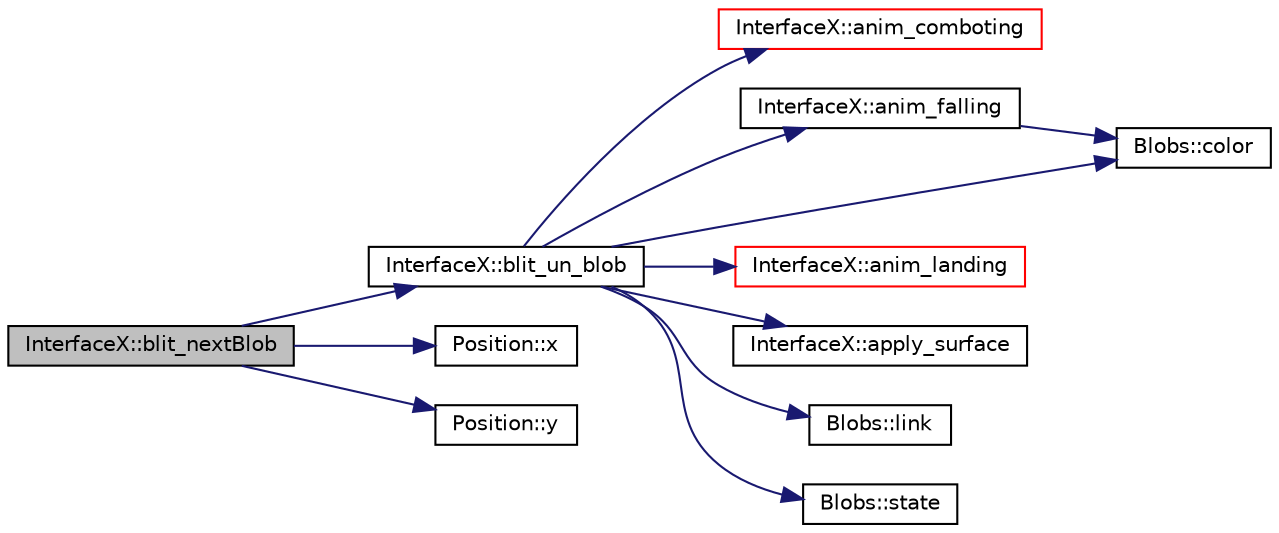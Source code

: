 digraph G
{
  bgcolor="transparent";
  edge [fontname="Helvetica",fontsize="10",labelfontname="Helvetica",labelfontsize="10"];
  node [fontname="Helvetica",fontsize="10",shape=record];
  rankdir=LR;
  Node1 [label="InterfaceX::blit_nextBlob",height=0.2,width=0.4,color="black", fillcolor="grey75", style="filled" fontcolor="black"];
  Node1 -> Node2 [color="midnightblue",fontsize="10",style="solid",fontname="Helvetica"];
  Node2 [label="InterfaceX::blit_un_blob",height=0.2,width=0.4,color="black",URL="$a00011.html#a1c61cf8412148067616fd92b409f11eb"];
  Node2 -> Node3 [color="midnightblue",fontsize="10",style="solid",fontname="Helvetica"];
  Node3 [label="InterfaceX::anim_comboting",height=0.2,width=0.4,color="red",URL="$a00011.html#a9560986497eadbcec1245b55837b05c4"];
  Node2 -> Node4 [color="midnightblue",fontsize="10",style="solid",fontname="Helvetica"];
  Node4 [label="InterfaceX::anim_falling",height=0.2,width=0.4,color="black",URL="$a00011.html#a9e3b255d376a942c02473defaf58c0d9"];
  Node4 -> Node5 [color="midnightblue",fontsize="10",style="solid",fontname="Helvetica"];
  Node5 [label="Blobs::color",height=0.2,width=0.4,color="black",URL="$a00002.html#a0c301f42dbf74a239f6e94f396eb33d9"];
  Node2 -> Node6 [color="midnightblue",fontsize="10",style="solid",fontname="Helvetica"];
  Node6 [label="InterfaceX::anim_landing",height=0.2,width=0.4,color="red",URL="$a00011.html#ae177a43e82f45e6610d86baf7460da22"];
  Node2 -> Node7 [color="midnightblue",fontsize="10",style="solid",fontname="Helvetica"];
  Node7 [label="InterfaceX::apply_surface",height=0.2,width=0.4,color="black",URL="$a00011.html#a7b7e5b7ff85bbcaf82c5bc75d481118d"];
  Node2 -> Node5 [color="midnightblue",fontsize="10",style="solid",fontname="Helvetica"];
  Node2 -> Node8 [color="midnightblue",fontsize="10",style="solid",fontname="Helvetica"];
  Node8 [label="Blobs::link",height=0.2,width=0.4,color="black",URL="$a00002.html#a66f8b006e5b94590fa9897734884615c"];
  Node2 -> Node9 [color="midnightblue",fontsize="10",style="solid",fontname="Helvetica"];
  Node9 [label="Blobs::state",height=0.2,width=0.4,color="black",URL="$a00002.html#aee05e24d1502a39838c0c2457973ed92"];
  Node1 -> Node10 [color="midnightblue",fontsize="10",style="solid",fontname="Helvetica"];
  Node10 [label="Position::x",height=0.2,width=0.4,color="black",URL="$a00014.html#a0841d002439a9ce95e6648743f40d304"];
  Node1 -> Node11 [color="midnightblue",fontsize="10",style="solid",fontname="Helvetica"];
  Node11 [label="Position::y",height=0.2,width=0.4,color="black",URL="$a00014.html#a6aefe2530c6dbb86834ab51a6efbad4a"];
}
